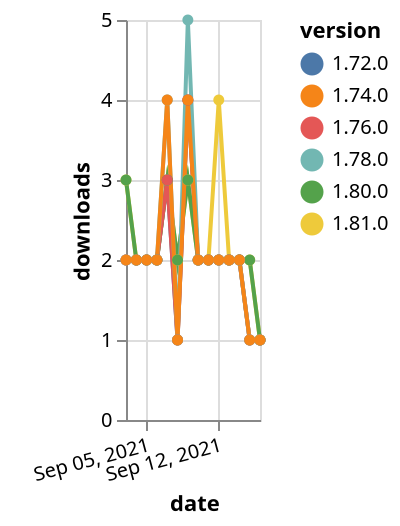{"$schema": "https://vega.github.io/schema/vega-lite/v5.json", "description": "A simple bar chart with embedded data.", "data": {"values": [{"date": "2021-09-03", "total": 1008, "delta": 3, "version": "1.81.0"}, {"date": "2021-09-04", "total": 1010, "delta": 2, "version": "1.81.0"}, {"date": "2021-09-05", "total": 1012, "delta": 2, "version": "1.81.0"}, {"date": "2021-09-06", "total": 1014, "delta": 2, "version": "1.81.0"}, {"date": "2021-09-07", "total": 1017, "delta": 3, "version": "1.81.0"}, {"date": "2021-09-08", "total": 1019, "delta": 2, "version": "1.81.0"}, {"date": "2021-09-09", "total": 1022, "delta": 3, "version": "1.81.0"}, {"date": "2021-09-10", "total": 1024, "delta": 2, "version": "1.81.0"}, {"date": "2021-09-11", "total": 1026, "delta": 2, "version": "1.81.0"}, {"date": "2021-09-12", "total": 1030, "delta": 4, "version": "1.81.0"}, {"date": "2021-09-13", "total": 1032, "delta": 2, "version": "1.81.0"}, {"date": "2021-09-14", "total": 1034, "delta": 2, "version": "1.81.0"}, {"date": "2021-09-15", "total": 1036, "delta": 2, "version": "1.81.0"}, {"date": "2021-09-16", "total": 1037, "delta": 1, "version": "1.81.0"}, {"date": "2021-09-03", "total": 2352, "delta": 2, "version": "1.72.0"}, {"date": "2021-09-04", "total": 2354, "delta": 2, "version": "1.72.0"}, {"date": "2021-09-05", "total": 2356, "delta": 2, "version": "1.72.0"}, {"date": "2021-09-06", "total": 2358, "delta": 2, "version": "1.72.0"}, {"date": "2021-09-07", "total": 2361, "delta": 3, "version": "1.72.0"}, {"date": "2021-09-08", "total": 2362, "delta": 1, "version": "1.72.0"}, {"date": "2021-09-09", "total": 2366, "delta": 4, "version": "1.72.0"}, {"date": "2021-09-10", "total": 2368, "delta": 2, "version": "1.72.0"}, {"date": "2021-09-11", "total": 2370, "delta": 2, "version": "1.72.0"}, {"date": "2021-09-12", "total": 2372, "delta": 2, "version": "1.72.0"}, {"date": "2021-09-13", "total": 2374, "delta": 2, "version": "1.72.0"}, {"date": "2021-09-14", "total": 2376, "delta": 2, "version": "1.72.0"}, {"date": "2021-09-15", "total": 2377, "delta": 1, "version": "1.72.0"}, {"date": "2021-09-16", "total": 2378, "delta": 1, "version": "1.72.0"}, {"date": "2021-09-03", "total": 1464, "delta": 3, "version": "1.80.0"}, {"date": "2021-09-04", "total": 1466, "delta": 2, "version": "1.80.0"}, {"date": "2021-09-05", "total": 1468, "delta": 2, "version": "1.80.0"}, {"date": "2021-09-06", "total": 1470, "delta": 2, "version": "1.80.0"}, {"date": "2021-09-07", "total": 1473, "delta": 3, "version": "1.80.0"}, {"date": "2021-09-08", "total": 1475, "delta": 2, "version": "1.80.0"}, {"date": "2021-09-09", "total": 1478, "delta": 3, "version": "1.80.0"}, {"date": "2021-09-10", "total": 1480, "delta": 2, "version": "1.80.0"}, {"date": "2021-09-11", "total": 1482, "delta": 2, "version": "1.80.0"}, {"date": "2021-09-12", "total": 1484, "delta": 2, "version": "1.80.0"}, {"date": "2021-09-13", "total": 1486, "delta": 2, "version": "1.80.0"}, {"date": "2021-09-14", "total": 1488, "delta": 2, "version": "1.80.0"}, {"date": "2021-09-15", "total": 1490, "delta": 2, "version": "1.80.0"}, {"date": "2021-09-16", "total": 1491, "delta": 1, "version": "1.80.0"}, {"date": "2021-09-03", "total": 2026, "delta": 2, "version": "1.76.0"}, {"date": "2021-09-04", "total": 2028, "delta": 2, "version": "1.76.0"}, {"date": "2021-09-05", "total": 2030, "delta": 2, "version": "1.76.0"}, {"date": "2021-09-06", "total": 2032, "delta": 2, "version": "1.76.0"}, {"date": "2021-09-07", "total": 2035, "delta": 3, "version": "1.76.0"}, {"date": "2021-09-08", "total": 2036, "delta": 1, "version": "1.76.0"}, {"date": "2021-09-09", "total": 2040, "delta": 4, "version": "1.76.0"}, {"date": "2021-09-10", "total": 2042, "delta": 2, "version": "1.76.0"}, {"date": "2021-09-11", "total": 2044, "delta": 2, "version": "1.76.0"}, {"date": "2021-09-12", "total": 2046, "delta": 2, "version": "1.76.0"}, {"date": "2021-09-13", "total": 2048, "delta": 2, "version": "1.76.0"}, {"date": "2021-09-14", "total": 2050, "delta": 2, "version": "1.76.0"}, {"date": "2021-09-15", "total": 2051, "delta": 1, "version": "1.76.0"}, {"date": "2021-09-16", "total": 2052, "delta": 1, "version": "1.76.0"}, {"date": "2021-09-03", "total": 1956, "delta": 2, "version": "1.78.0"}, {"date": "2021-09-04", "total": 1958, "delta": 2, "version": "1.78.0"}, {"date": "2021-09-05", "total": 1960, "delta": 2, "version": "1.78.0"}, {"date": "2021-09-06", "total": 1962, "delta": 2, "version": "1.78.0"}, {"date": "2021-09-07", "total": 1966, "delta": 4, "version": "1.78.0"}, {"date": "2021-09-08", "total": 1967, "delta": 1, "version": "1.78.0"}, {"date": "2021-09-09", "total": 1972, "delta": 5, "version": "1.78.0"}, {"date": "2021-09-10", "total": 1974, "delta": 2, "version": "1.78.0"}, {"date": "2021-09-11", "total": 1976, "delta": 2, "version": "1.78.0"}, {"date": "2021-09-12", "total": 1978, "delta": 2, "version": "1.78.0"}, {"date": "2021-09-13", "total": 1980, "delta": 2, "version": "1.78.0"}, {"date": "2021-09-14", "total": 1982, "delta": 2, "version": "1.78.0"}, {"date": "2021-09-15", "total": 1983, "delta": 1, "version": "1.78.0"}, {"date": "2021-09-16", "total": 1984, "delta": 1, "version": "1.78.0"}, {"date": "2021-09-03", "total": 2495, "delta": 2, "version": "1.74.0"}, {"date": "2021-09-04", "total": 2497, "delta": 2, "version": "1.74.0"}, {"date": "2021-09-05", "total": 2499, "delta": 2, "version": "1.74.0"}, {"date": "2021-09-06", "total": 2501, "delta": 2, "version": "1.74.0"}, {"date": "2021-09-07", "total": 2505, "delta": 4, "version": "1.74.0"}, {"date": "2021-09-08", "total": 2506, "delta": 1, "version": "1.74.0"}, {"date": "2021-09-09", "total": 2510, "delta": 4, "version": "1.74.0"}, {"date": "2021-09-10", "total": 2512, "delta": 2, "version": "1.74.0"}, {"date": "2021-09-11", "total": 2514, "delta": 2, "version": "1.74.0"}, {"date": "2021-09-12", "total": 2516, "delta": 2, "version": "1.74.0"}, {"date": "2021-09-13", "total": 2518, "delta": 2, "version": "1.74.0"}, {"date": "2021-09-14", "total": 2520, "delta": 2, "version": "1.74.0"}, {"date": "2021-09-15", "total": 2521, "delta": 1, "version": "1.74.0"}, {"date": "2021-09-16", "total": 2522, "delta": 1, "version": "1.74.0"}]}, "width": "container", "mark": {"type": "line", "point": {"filled": true}}, "encoding": {"x": {"field": "date", "type": "temporal", "timeUnit": "yearmonthdate", "title": "date", "axis": {"labelAngle": -15}}, "y": {"field": "delta", "type": "quantitative", "title": "downloads"}, "color": {"field": "version", "type": "nominal"}, "tooltip": {"field": "delta"}}}